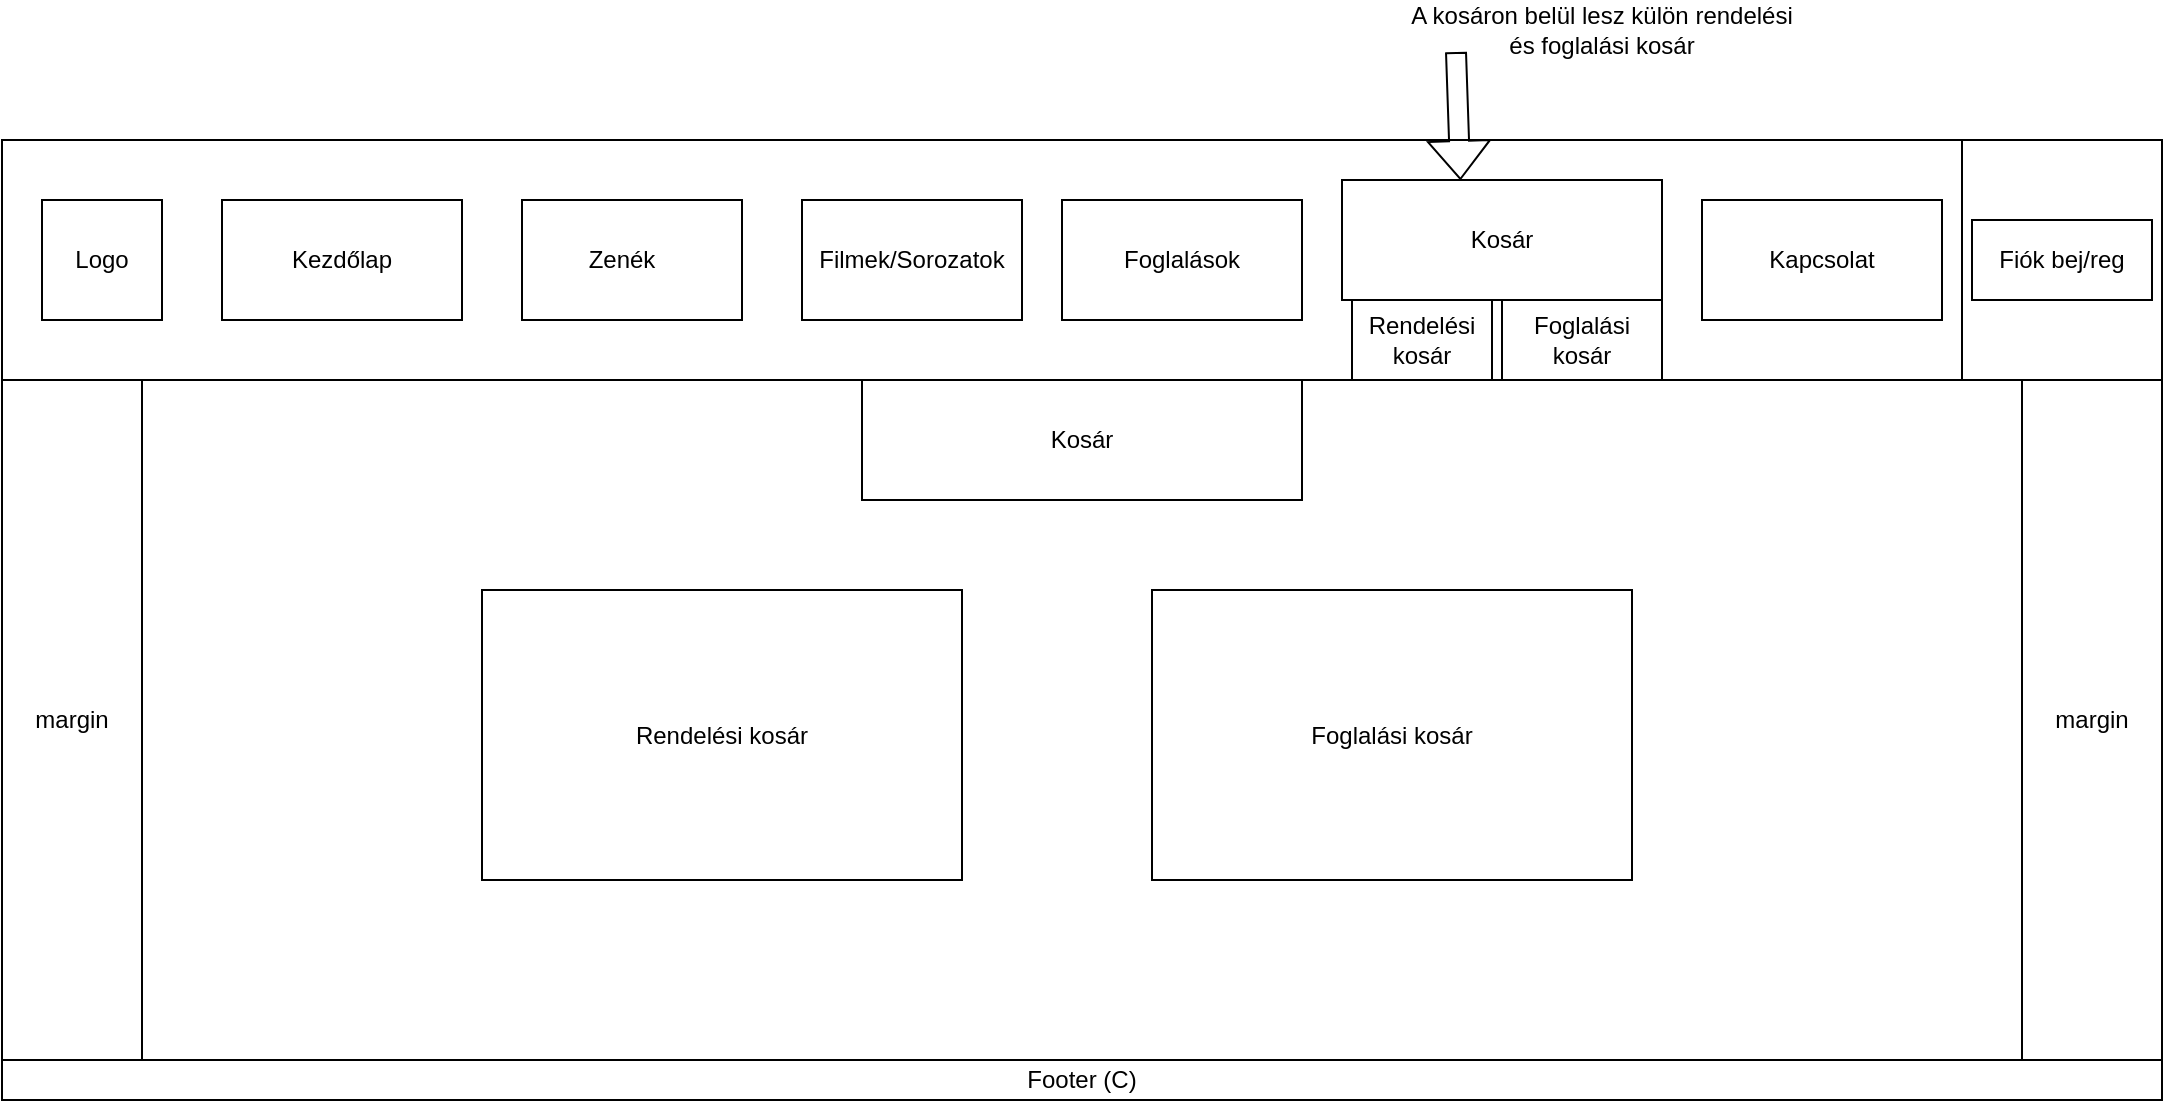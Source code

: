 <mxfile version="26.2.9">
  <diagram name="1 oldal" id="ohfmbEw8cCkdrReCNdVJ">
    <mxGraphModel dx="3024" dy="1155" grid="1" gridSize="10" guides="1" tooltips="1" connect="1" arrows="1" fold="1" page="1" pageScale="1" pageWidth="827" pageHeight="1169" math="0" shadow="0">
      <root>
        <mxCell id="0" />
        <mxCell id="1" parent="0" />
        <mxCell id="IHHWrMH8fhH2cyxZNXDR-1171" value="" style="rounded=0;whiteSpace=wrap;html=1;" vertex="1" parent="1">
          <mxGeometry x="-450" y="300" width="1080" height="480" as="geometry" />
        </mxCell>
        <mxCell id="IHHWrMH8fhH2cyxZNXDR-1172" value="" style="rounded=0;whiteSpace=wrap;html=1;" vertex="1" parent="1">
          <mxGeometry x="-450" y="300" width="1080" height="120" as="geometry" />
        </mxCell>
        <mxCell id="IHHWrMH8fhH2cyxZNXDR-1173" style="edgeStyle=orthogonalEdgeStyle;rounded=0;orthogonalLoop=1;jettySize=auto;html=1;exitX=0.5;exitY=0;exitDx=0;exitDy=0;" edge="1" parent="1" source="IHHWrMH8fhH2cyxZNXDR-1174">
          <mxGeometry relative="1" as="geometry">
            <mxPoint x="90" y="760" as="targetPoint" />
          </mxGeometry>
        </mxCell>
        <mxCell id="IHHWrMH8fhH2cyxZNXDR-1174" value="" style="rounded=0;whiteSpace=wrap;html=1;" vertex="1" parent="1">
          <mxGeometry x="-450" y="760" width="1080" height="20" as="geometry" />
        </mxCell>
        <mxCell id="IHHWrMH8fhH2cyxZNXDR-1175" value="" style="rounded=0;whiteSpace=wrap;html=1;" vertex="1" parent="1">
          <mxGeometry x="530" y="300" width="100" height="120" as="geometry" />
        </mxCell>
        <mxCell id="IHHWrMH8fhH2cyxZNXDR-1176" value="" style="rounded=0;whiteSpace=wrap;html=1;" vertex="1" parent="1">
          <mxGeometry x="-340" y="330" width="120" height="60" as="geometry" />
        </mxCell>
        <mxCell id="IHHWrMH8fhH2cyxZNXDR-1177" value="" style="rounded=0;whiteSpace=wrap;html=1;" vertex="1" parent="1">
          <mxGeometry x="300" y="360" width="80" height="60" as="geometry" />
        </mxCell>
        <mxCell id="IHHWrMH8fhH2cyxZNXDR-1178" value="" style="rounded=0;whiteSpace=wrap;html=1;" vertex="1" parent="1">
          <mxGeometry x="-190" y="330" width="110" height="60" as="geometry" />
        </mxCell>
        <mxCell id="IHHWrMH8fhH2cyxZNXDR-1179" value="" style="rounded=0;whiteSpace=wrap;html=1;" vertex="1" parent="1">
          <mxGeometry x="225" y="380" width="70" height="40" as="geometry" />
        </mxCell>
        <mxCell id="IHHWrMH8fhH2cyxZNXDR-1180" value="" style="rounded=0;whiteSpace=wrap;html=1;" vertex="1" parent="1">
          <mxGeometry x="-50" y="330" width="110" height="60" as="geometry" />
        </mxCell>
        <mxCell id="IHHWrMH8fhH2cyxZNXDR-1181" value="" style="rounded=0;whiteSpace=wrap;html=1;" vertex="1" parent="1">
          <mxGeometry x="-380" y="420" width="940" height="340" as="geometry" />
        </mxCell>
        <mxCell id="IHHWrMH8fhH2cyxZNXDR-1182" value="Kezdőlap" style="text;html=1;align=center;verticalAlign=middle;whiteSpace=wrap;rounded=0;" vertex="1" parent="1">
          <mxGeometry x="-340" y="330" width="120" height="60" as="geometry" />
        </mxCell>
        <mxCell id="IHHWrMH8fhH2cyxZNXDR-1183" value="" style="rounded=0;whiteSpace=wrap;html=1;" vertex="1" parent="1">
          <mxGeometry x="-430" y="330" width="60" height="60" as="geometry" />
        </mxCell>
        <mxCell id="IHHWrMH8fhH2cyxZNXDR-1184" value="&lt;div&gt;Logo&lt;/div&gt;" style="text;html=1;align=center;verticalAlign=middle;whiteSpace=wrap;rounded=0;" vertex="1" parent="1">
          <mxGeometry x="-430" y="330" width="60" height="60" as="geometry" />
        </mxCell>
        <mxCell id="IHHWrMH8fhH2cyxZNXDR-1185" value="Zenék" style="text;html=1;align=center;verticalAlign=middle;whiteSpace=wrap;rounded=0;" vertex="1" parent="1">
          <mxGeometry x="-200" y="330" width="120" height="60" as="geometry" />
        </mxCell>
        <mxCell id="IHHWrMH8fhH2cyxZNXDR-1186" value="Filmek/Sorozatok" style="text;html=1;align=center;verticalAlign=middle;whiteSpace=wrap;rounded=0;" vertex="1" parent="1">
          <mxGeometry x="-55" y="330" width="120" height="60" as="geometry" />
        </mxCell>
        <mxCell id="IHHWrMH8fhH2cyxZNXDR-1187" value="Rendelési kosár" style="text;html=1;align=center;verticalAlign=middle;whiteSpace=wrap;rounded=0;" vertex="1" parent="1">
          <mxGeometry x="220" y="370" width="80" height="60" as="geometry" />
        </mxCell>
        <mxCell id="IHHWrMH8fhH2cyxZNXDR-1188" value="Footer (C)" style="text;html=1;align=center;verticalAlign=middle;whiteSpace=wrap;rounded=0;" vertex="1" parent="1">
          <mxGeometry x="-450" y="760" width="1080" height="20" as="geometry" />
        </mxCell>
        <mxCell id="IHHWrMH8fhH2cyxZNXDR-1189" value="margin" style="text;html=1;align=center;verticalAlign=middle;whiteSpace=wrap;rounded=0;" vertex="1" parent="1">
          <mxGeometry x="-450" y="420" width="70" height="340" as="geometry" />
        </mxCell>
        <mxCell id="IHHWrMH8fhH2cyxZNXDR-1190" value="margin" style="text;html=1;align=center;verticalAlign=middle;whiteSpace=wrap;rounded=0;" vertex="1" parent="1">
          <mxGeometry x="560" y="420" width="70" height="340" as="geometry" />
        </mxCell>
        <mxCell id="IHHWrMH8fhH2cyxZNXDR-1191" value="Fiók bej/reg" style="rounded=0;whiteSpace=wrap;html=1;" vertex="1" parent="1">
          <mxGeometry x="535" y="340" width="90" height="40" as="geometry" />
        </mxCell>
        <mxCell id="IHHWrMH8fhH2cyxZNXDR-1192" value="" style="rounded=0;whiteSpace=wrap;html=1;" vertex="1" parent="1">
          <mxGeometry x="400" y="330" width="120" height="60" as="geometry" />
        </mxCell>
        <mxCell id="IHHWrMH8fhH2cyxZNXDR-1193" value="Kapcsolat" style="text;html=1;align=center;verticalAlign=middle;whiteSpace=wrap;rounded=0;" vertex="1" parent="1">
          <mxGeometry x="400" y="330" width="120" height="60" as="geometry" />
        </mxCell>
        <mxCell id="IHHWrMH8fhH2cyxZNXDR-1194" value="Foglalási kosár" style="text;html=1;align=center;verticalAlign=middle;whiteSpace=wrap;rounded=0;" vertex="1" parent="1">
          <mxGeometry x="300" y="370" width="80" height="60" as="geometry" />
        </mxCell>
        <mxCell id="IHHWrMH8fhH2cyxZNXDR-1195" value="Kosár" style="rounded=0;whiteSpace=wrap;html=1;" vertex="1" parent="1">
          <mxGeometry x="220" y="320" width="160" height="60" as="geometry" />
        </mxCell>
        <mxCell id="IHHWrMH8fhH2cyxZNXDR-1196" value="A kosáron belül lesz külön rendelési és foglalási kosár" style="text;html=1;align=center;verticalAlign=middle;whiteSpace=wrap;rounded=0;" vertex="1" parent="1">
          <mxGeometry x="250" y="230" width="200" height="30" as="geometry" />
        </mxCell>
        <mxCell id="IHHWrMH8fhH2cyxZNXDR-1197" value="" style="endArrow=classic;html=1;rounded=0;entryX=0.37;entryY=0;entryDx=0;entryDy=0;shape=flexArrow;entryPerimeter=0;exitX=0.135;exitY=0.867;exitDx=0;exitDy=0;exitPerimeter=0;" edge="1" parent="1" source="IHHWrMH8fhH2cyxZNXDR-1196" target="IHHWrMH8fhH2cyxZNXDR-1195">
          <mxGeometry width="50" height="50" relative="1" as="geometry">
            <mxPoint x="130" y="280" as="sourcePoint" />
            <mxPoint x="10" y="360" as="targetPoint" />
          </mxGeometry>
        </mxCell>
        <mxCell id="IHHWrMH8fhH2cyxZNXDR-1198" value="Kosár" style="rounded=0;whiteSpace=wrap;html=1;" vertex="1" parent="1">
          <mxGeometry x="-20" y="420" width="220" height="60" as="geometry" />
        </mxCell>
        <mxCell id="IHHWrMH8fhH2cyxZNXDR-1199" value="Rendelési kosár" style="rounded=0;whiteSpace=wrap;html=1;" vertex="1" parent="1">
          <mxGeometry x="-210" y="525" width="240" height="145" as="geometry" />
        </mxCell>
        <mxCell id="IHHWrMH8fhH2cyxZNXDR-1200" value="Foglalási kosár" style="rounded=0;whiteSpace=wrap;html=1;" vertex="1" parent="1">
          <mxGeometry x="125" y="525" width="240" height="145" as="geometry" />
        </mxCell>
        <mxCell id="IHHWrMH8fhH2cyxZNXDR-1202" value="Foglalások" style="rounded=0;whiteSpace=wrap;html=1;" vertex="1" parent="1">
          <mxGeometry x="80" y="330" width="120" height="60" as="geometry" />
        </mxCell>
      </root>
    </mxGraphModel>
  </diagram>
</mxfile>

